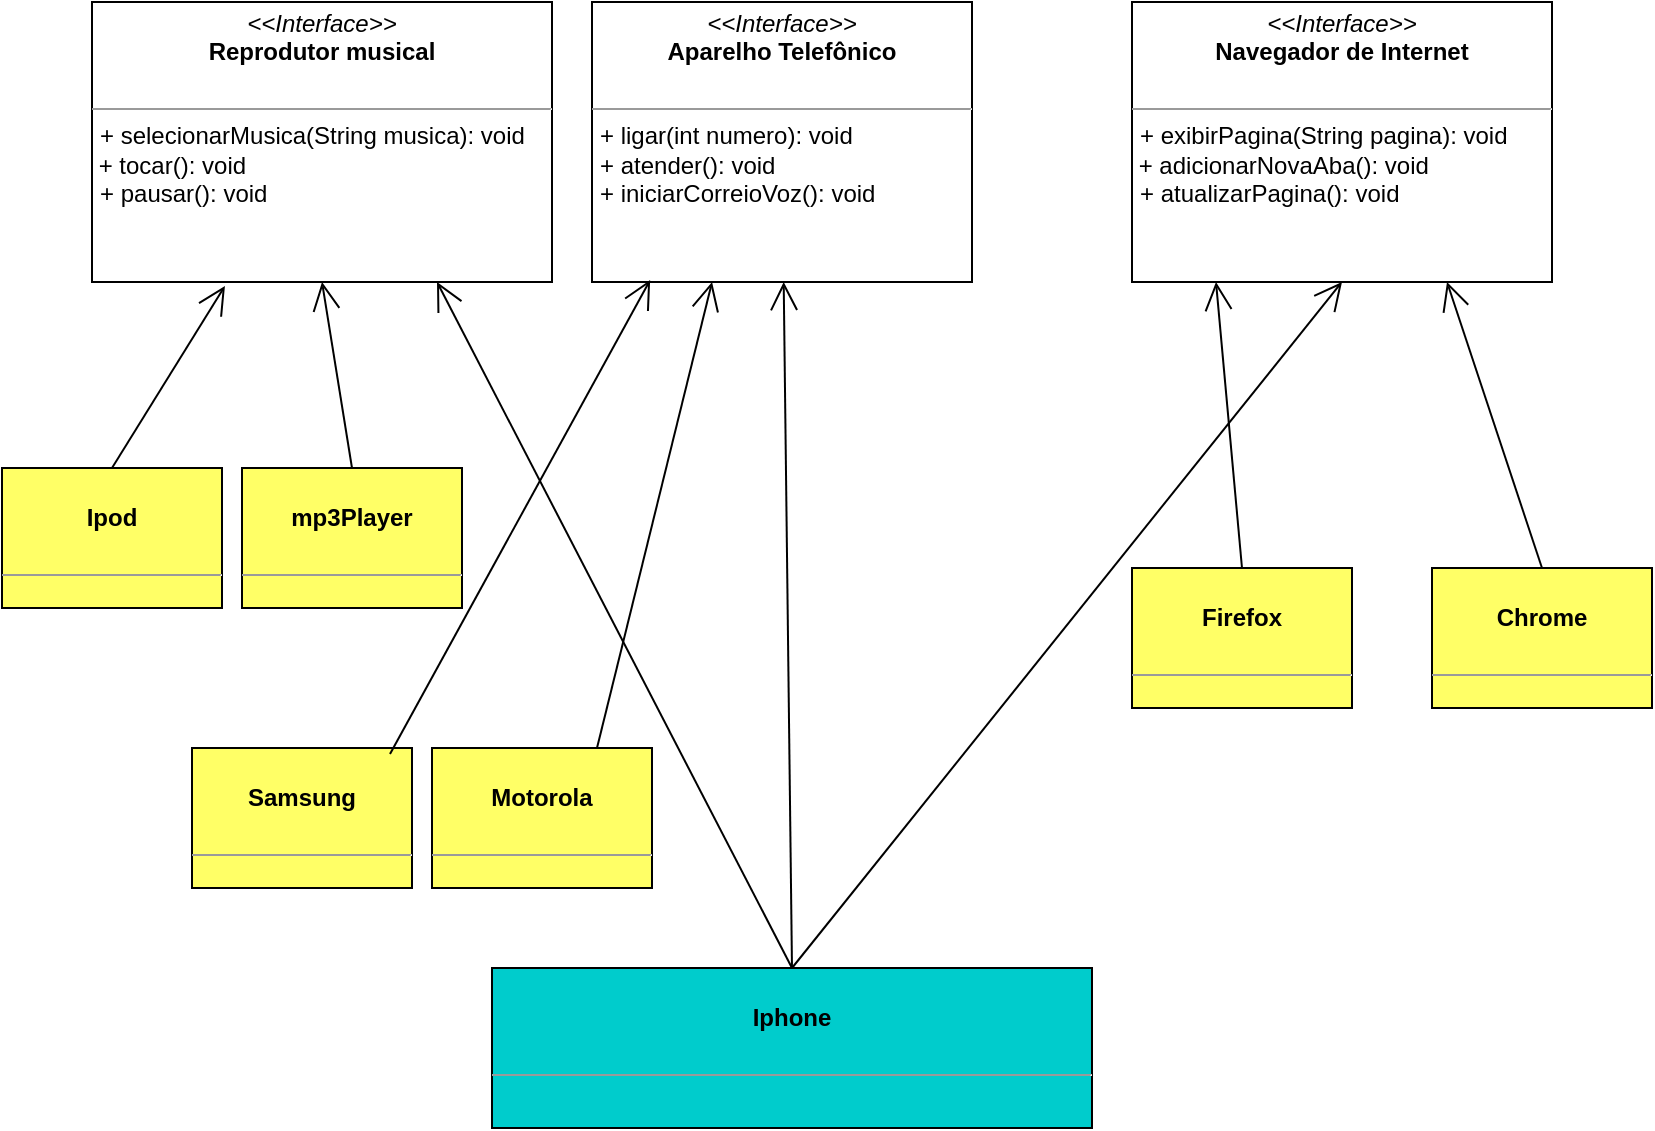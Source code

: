 <mxfile version="21.6.5" type="device">
  <diagram name="Page-1" id="c4acf3e9-155e-7222-9cf6-157b1a14988f">
    <mxGraphModel dx="1104" dy="508" grid="1" gridSize="10" guides="1" tooltips="1" connect="1" arrows="1" fold="1" page="1" pageScale="1" pageWidth="850" pageHeight="1100" background="none" math="0" shadow="0">
      <root>
        <mxCell id="0" />
        <mxCell id="1" parent="0" />
        <mxCell id="5d2195bd80daf111-18" value="&lt;p style=&quot;margin:0px;margin-top:4px;text-align:center;&quot;&gt;&lt;i&gt;&amp;lt;&amp;lt;Interface&amp;gt;&amp;gt;&lt;/i&gt;&lt;br&gt;&lt;b&gt;Reprodutor musical&lt;/b&gt;&lt;/p&gt;&lt;br&gt;&lt;hr size=&quot;1&quot;&gt;&lt;p style=&quot;margin:0px;margin-left:4px;&quot;&gt;+&amp;nbsp;selecionarMusica(String musica): void&lt;/p&gt;&amp;nbsp;+&amp;nbsp;tocar(): void&lt;p style=&quot;margin:0px;margin-left:4px;&quot;&gt;+&amp;nbsp;pausar(): void&lt;br&gt;&lt;br&gt;&lt;/p&gt;" style="verticalAlign=top;align=left;overflow=fill;fontSize=12;fontFamily=Helvetica;html=1;rounded=0;shadow=0;comic=0;labelBackgroundColor=none;strokeWidth=1" parent="1" vertex="1">
          <mxGeometry x="60" y="87" width="230" height="140" as="geometry" />
        </mxCell>
        <mxCell id="5d2195bd80daf111-19" value="&lt;p style=&quot;margin:0px;margin-top:4px;text-align:center;&quot;&gt;&lt;i&gt;&amp;lt;&amp;lt;Interface&amp;gt;&amp;gt;&lt;/i&gt;&lt;br&gt;&lt;b&gt;Aparelho Telefônico&lt;/b&gt;&lt;/p&gt;&lt;br&gt;&lt;hr size=&quot;1&quot;&gt;&lt;p style=&quot;margin:0px;margin-left:4px;&quot;&gt;+ ligar(int numero): void&lt;br&gt;+ atender(): void&lt;br&gt;&lt;/p&gt;&lt;p style=&quot;margin:0px;margin-left:4px;&quot;&gt;+ iniciarCorreioVoz(): void&lt;br&gt;&lt;/p&gt;" style="verticalAlign=top;align=left;overflow=fill;fontSize=12;fontFamily=Helvetica;html=1;rounded=0;shadow=0;comic=0;labelBackgroundColor=none;strokeWidth=1" parent="1" vertex="1">
          <mxGeometry x="310" y="87" width="190" height="140" as="geometry" />
        </mxCell>
        <mxCell id="ptZDLkpaVNZki-roebqO-1" value="&lt;p style=&quot;margin:0px;margin-top:4px;text-align:center;&quot;&gt;&lt;i&gt;&amp;lt;&amp;lt;Interface&amp;gt;&amp;gt;&lt;/i&gt;&lt;br&gt;&lt;b&gt;Navegador de Internet&lt;/b&gt;&lt;/p&gt;&lt;br&gt;&lt;hr size=&quot;1&quot;&gt;&lt;p style=&quot;margin:0px;margin-left:4px;&quot;&gt;+&amp;nbsp;exibirPagina(String pagina): void&lt;/p&gt;&amp;nbsp;+&amp;nbsp;adicionarNovaAba(): void&lt;p style=&quot;margin:0px;margin-left:4px;&quot;&gt;+&amp;nbsp;atualizarPagina(): void&lt;br&gt;&lt;br&gt;&lt;/p&gt;" style="verticalAlign=top;align=left;overflow=fill;fontSize=12;fontFamily=Helvetica;html=1;rounded=0;shadow=0;comic=0;labelBackgroundColor=none;strokeWidth=1" parent="1" vertex="1">
          <mxGeometry x="580" y="87" width="210" height="140" as="geometry" />
        </mxCell>
        <mxCell id="ptZDLkpaVNZki-roebqO-2" value="&lt;p style=&quot;margin:0px;margin-top:4px;text-align:center;&quot;&gt;&lt;br&gt;&lt;b&gt;Iphone&lt;/b&gt;&lt;/p&gt;&lt;br&gt;&lt;hr size=&quot;1&quot;&gt;&lt;p style=&quot;margin:0px;margin-left:4px;&quot;&gt;&lt;br&gt;&lt;/p&gt;" style="verticalAlign=top;align=left;overflow=fill;fontSize=12;fontFamily=Helvetica;html=1;rounded=0;shadow=0;comic=0;labelBackgroundColor=none;strokeWidth=1;fillColor=#00CCCC;" parent="1" vertex="1">
          <mxGeometry x="260" y="570" width="300" height="80" as="geometry" />
        </mxCell>
        <mxCell id="ptZDLkpaVNZki-roebqO-3" value="" style="endArrow=open;endFill=1;endSize=12;html=1;rounded=0;exitX=0.5;exitY=0;exitDx=0;exitDy=0;entryX=0.75;entryY=1;entryDx=0;entryDy=0;" parent="1" source="ptZDLkpaVNZki-roebqO-2" target="5d2195bd80daf111-18" edge="1">
          <mxGeometry width="160" relative="1" as="geometry">
            <mxPoint x="360" y="330" as="sourcePoint" />
            <mxPoint x="520" y="330" as="targetPoint" />
          </mxGeometry>
        </mxCell>
        <mxCell id="ptZDLkpaVNZki-roebqO-5" value="" style="endArrow=open;endFill=1;endSize=12;html=1;rounded=0;exitX=0.5;exitY=0;exitDx=0;exitDy=0;" parent="1" source="ptZDLkpaVNZki-roebqO-2" target="5d2195bd80daf111-19" edge="1">
          <mxGeometry width="160" relative="1" as="geometry">
            <mxPoint x="425" y="428" as="sourcePoint" />
            <mxPoint x="213" y="285" as="targetPoint" />
          </mxGeometry>
        </mxCell>
        <mxCell id="ptZDLkpaVNZki-roebqO-6" value="" style="endArrow=open;endFill=1;endSize=12;html=1;rounded=0;exitX=0.5;exitY=0;exitDx=0;exitDy=0;entryX=0.5;entryY=1;entryDx=0;entryDy=0;" parent="1" source="ptZDLkpaVNZki-roebqO-2" target="ptZDLkpaVNZki-roebqO-1" edge="1">
          <mxGeometry width="160" relative="1" as="geometry">
            <mxPoint x="617" y="403" as="sourcePoint" />
            <mxPoint x="610" y="260" as="targetPoint" />
          </mxGeometry>
        </mxCell>
        <mxCell id="ptZDLkpaVNZki-roebqO-8" value="&lt;p style=&quot;margin:0px;margin-top:4px;text-align:center;&quot;&gt;&lt;br&gt;&lt;b&gt;Firefox&lt;/b&gt;&lt;/p&gt;&lt;br&gt;&lt;hr size=&quot;1&quot;&gt;&lt;p style=&quot;margin:0px;margin-left:4px;&quot;&gt;&lt;br&gt;&lt;/p&gt;" style="verticalAlign=top;align=left;overflow=fill;fontSize=12;fontFamily=Helvetica;html=1;rounded=0;shadow=0;comic=0;labelBackgroundColor=none;strokeWidth=1;fillColor=#FFFF66;" parent="1" vertex="1">
          <mxGeometry x="580" y="370" width="110" height="70" as="geometry" />
        </mxCell>
        <mxCell id="ptZDLkpaVNZki-roebqO-9" value="&lt;p style=&quot;margin:0px;margin-top:4px;text-align:center;&quot;&gt;&lt;br&gt;&lt;b&gt;Chrome&lt;/b&gt;&lt;/p&gt;&lt;br&gt;&lt;hr size=&quot;1&quot;&gt;&lt;p style=&quot;margin:0px;margin-left:4px;&quot;&gt;&lt;br&gt;&lt;/p&gt;" style="verticalAlign=top;align=left;overflow=fill;fontSize=12;fontFamily=Helvetica;html=1;rounded=0;shadow=0;comic=0;labelBackgroundColor=none;strokeWidth=1;fillColor=#FFFF66;" parent="1" vertex="1">
          <mxGeometry x="730" y="370" width="110" height="70" as="geometry" />
        </mxCell>
        <mxCell id="ptZDLkpaVNZki-roebqO-13" value="&lt;p style=&quot;margin:0px;margin-top:4px;text-align:center;&quot;&gt;&lt;br&gt;&lt;b&gt;Motorola&lt;/b&gt;&lt;/p&gt;&lt;br&gt;&lt;hr size=&quot;1&quot;&gt;&lt;p style=&quot;margin:0px;margin-left:4px;&quot;&gt;&lt;br&gt;&lt;/p&gt;" style="verticalAlign=top;align=left;overflow=fill;fontSize=12;fontFamily=Helvetica;html=1;rounded=0;shadow=0;comic=0;labelBackgroundColor=none;strokeWidth=1;fillColor=#FFFF66;" parent="1" vertex="1">
          <mxGeometry x="230" y="460" width="110" height="70" as="geometry" />
        </mxCell>
        <mxCell id="ptZDLkpaVNZki-roebqO-14" value="&lt;p style=&quot;margin:0px;margin-top:4px;text-align:center;&quot;&gt;&lt;br&gt;&lt;b&gt;Samsung&lt;/b&gt;&lt;/p&gt;&lt;br&gt;&lt;hr size=&quot;1&quot;&gt;&lt;p style=&quot;margin:0px;margin-left:4px;&quot;&gt;&lt;br&gt;&lt;/p&gt;" style="verticalAlign=top;align=left;overflow=fill;fontSize=12;fontFamily=Helvetica;html=1;rounded=0;shadow=0;comic=0;labelBackgroundColor=none;strokeWidth=1;fillColor=#FFFF66;" parent="1" vertex="1">
          <mxGeometry x="110" y="460" width="110" height="70" as="geometry" />
        </mxCell>
        <mxCell id="ptZDLkpaVNZki-roebqO-15" value="&lt;p style=&quot;margin:0px;margin-top:4px;text-align:center;&quot;&gt;&lt;br&gt;&lt;b&gt;mp3Player&lt;/b&gt;&lt;/p&gt;&lt;br&gt;&lt;hr size=&quot;1&quot;&gt;&lt;p style=&quot;margin:0px;margin-left:4px;&quot;&gt;&lt;br&gt;&lt;/p&gt;" style="verticalAlign=top;align=left;overflow=fill;fontSize=12;fontFamily=Helvetica;html=1;rounded=0;shadow=0;comic=0;labelBackgroundColor=none;strokeWidth=1;fillColor=#FFFF66;" parent="1" vertex="1">
          <mxGeometry x="135" y="320" width="110" height="70" as="geometry" />
        </mxCell>
        <mxCell id="ptZDLkpaVNZki-roebqO-16" value="&lt;p style=&quot;margin:0px;margin-top:4px;text-align:center;&quot;&gt;&lt;br&gt;&lt;b&gt;Ipod&lt;/b&gt;&lt;/p&gt;&lt;br&gt;&lt;hr size=&quot;1&quot;&gt;&lt;p style=&quot;margin:0px;margin-left:4px;&quot;&gt;&lt;br&gt;&lt;/p&gt;" style="verticalAlign=top;align=left;overflow=fill;fontSize=12;fontFamily=Helvetica;html=1;rounded=0;shadow=0;comic=0;labelBackgroundColor=none;strokeWidth=1;fillColor=#FFFF66;" parent="1" vertex="1">
          <mxGeometry x="15" y="320" width="110" height="70" as="geometry" />
        </mxCell>
        <mxCell id="ptZDLkpaVNZki-roebqO-17" value="" style="endArrow=open;endFill=1;endSize=12;html=1;rounded=0;exitX=0.5;exitY=0;exitDx=0;exitDy=0;entryX=0.5;entryY=1;entryDx=0;entryDy=0;" parent="1" source="ptZDLkpaVNZki-roebqO-15" target="5d2195bd80daf111-18" edge="1">
          <mxGeometry width="160" relative="1" as="geometry">
            <mxPoint x="373" y="580" as="sourcePoint" />
            <mxPoint x="161" y="237" as="targetPoint" />
          </mxGeometry>
        </mxCell>
        <mxCell id="ptZDLkpaVNZki-roebqO-18" value="" style="endArrow=open;endFill=1;endSize=12;html=1;rounded=0;exitX=0.5;exitY=0;exitDx=0;exitDy=0;entryX=0.289;entryY=1.014;entryDx=0;entryDy=0;entryPerimeter=0;" parent="1" source="ptZDLkpaVNZki-roebqO-16" target="5d2195bd80daf111-18" edge="1">
          <mxGeometry width="160" relative="1" as="geometry">
            <mxPoint x="50" y="323" as="sourcePoint" />
            <mxPoint x="140" y="280" as="targetPoint" />
          </mxGeometry>
        </mxCell>
        <mxCell id="ptZDLkpaVNZki-roebqO-19" value="" style="endArrow=open;endFill=1;endSize=12;html=1;rounded=0;exitX=0.75;exitY=0;exitDx=0;exitDy=0;entryX=0.316;entryY=1;entryDx=0;entryDy=0;entryPerimeter=0;" parent="1" source="ptZDLkpaVNZki-roebqO-13" target="5d2195bd80daf111-19" edge="1">
          <mxGeometry width="160" relative="1" as="geometry">
            <mxPoint x="205" y="330" as="sourcePoint" />
            <mxPoint x="165" y="237" as="targetPoint" />
          </mxGeometry>
        </mxCell>
        <mxCell id="ptZDLkpaVNZki-roebqO-20" value="" style="endArrow=open;endFill=1;endSize=12;html=1;rounded=0;exitX=0.9;exitY=0.043;exitDx=0;exitDy=0;entryX=0.153;entryY=0.993;entryDx=0;entryDy=0;entryPerimeter=0;exitPerimeter=0;" parent="1" source="ptZDLkpaVNZki-roebqO-14" target="5d2195bd80daf111-19" edge="1">
          <mxGeometry width="160" relative="1" as="geometry">
            <mxPoint x="280" y="471.5" as="sourcePoint" />
            <mxPoint x="337" y="238.5" as="targetPoint" />
          </mxGeometry>
        </mxCell>
        <mxCell id="ptZDLkpaVNZki-roebqO-21" value="" style="endArrow=open;endFill=1;endSize=12;html=1;rounded=0;exitX=0.5;exitY=0;exitDx=0;exitDy=0;entryX=0.2;entryY=1;entryDx=0;entryDy=0;entryPerimeter=0;" parent="1" source="ptZDLkpaVNZki-roebqO-8" target="ptZDLkpaVNZki-roebqO-1" edge="1">
          <mxGeometry width="160" relative="1" as="geometry">
            <mxPoint x="510" y="471.5" as="sourcePoint" />
            <mxPoint x="567" y="238.5" as="targetPoint" />
          </mxGeometry>
        </mxCell>
        <mxCell id="ptZDLkpaVNZki-roebqO-22" value="" style="endArrow=open;endFill=1;endSize=12;html=1;rounded=0;exitX=0.5;exitY=0;exitDx=0;exitDy=0;entryX=0.75;entryY=1;entryDx=0;entryDy=0;" parent="1" source="ptZDLkpaVNZki-roebqO-9" target="ptZDLkpaVNZki-roebqO-1" edge="1">
          <mxGeometry width="160" relative="1" as="geometry">
            <mxPoint x="767" y="370" as="sourcePoint" />
            <mxPoint x="750" y="227" as="targetPoint" />
          </mxGeometry>
        </mxCell>
      </root>
    </mxGraphModel>
  </diagram>
</mxfile>
